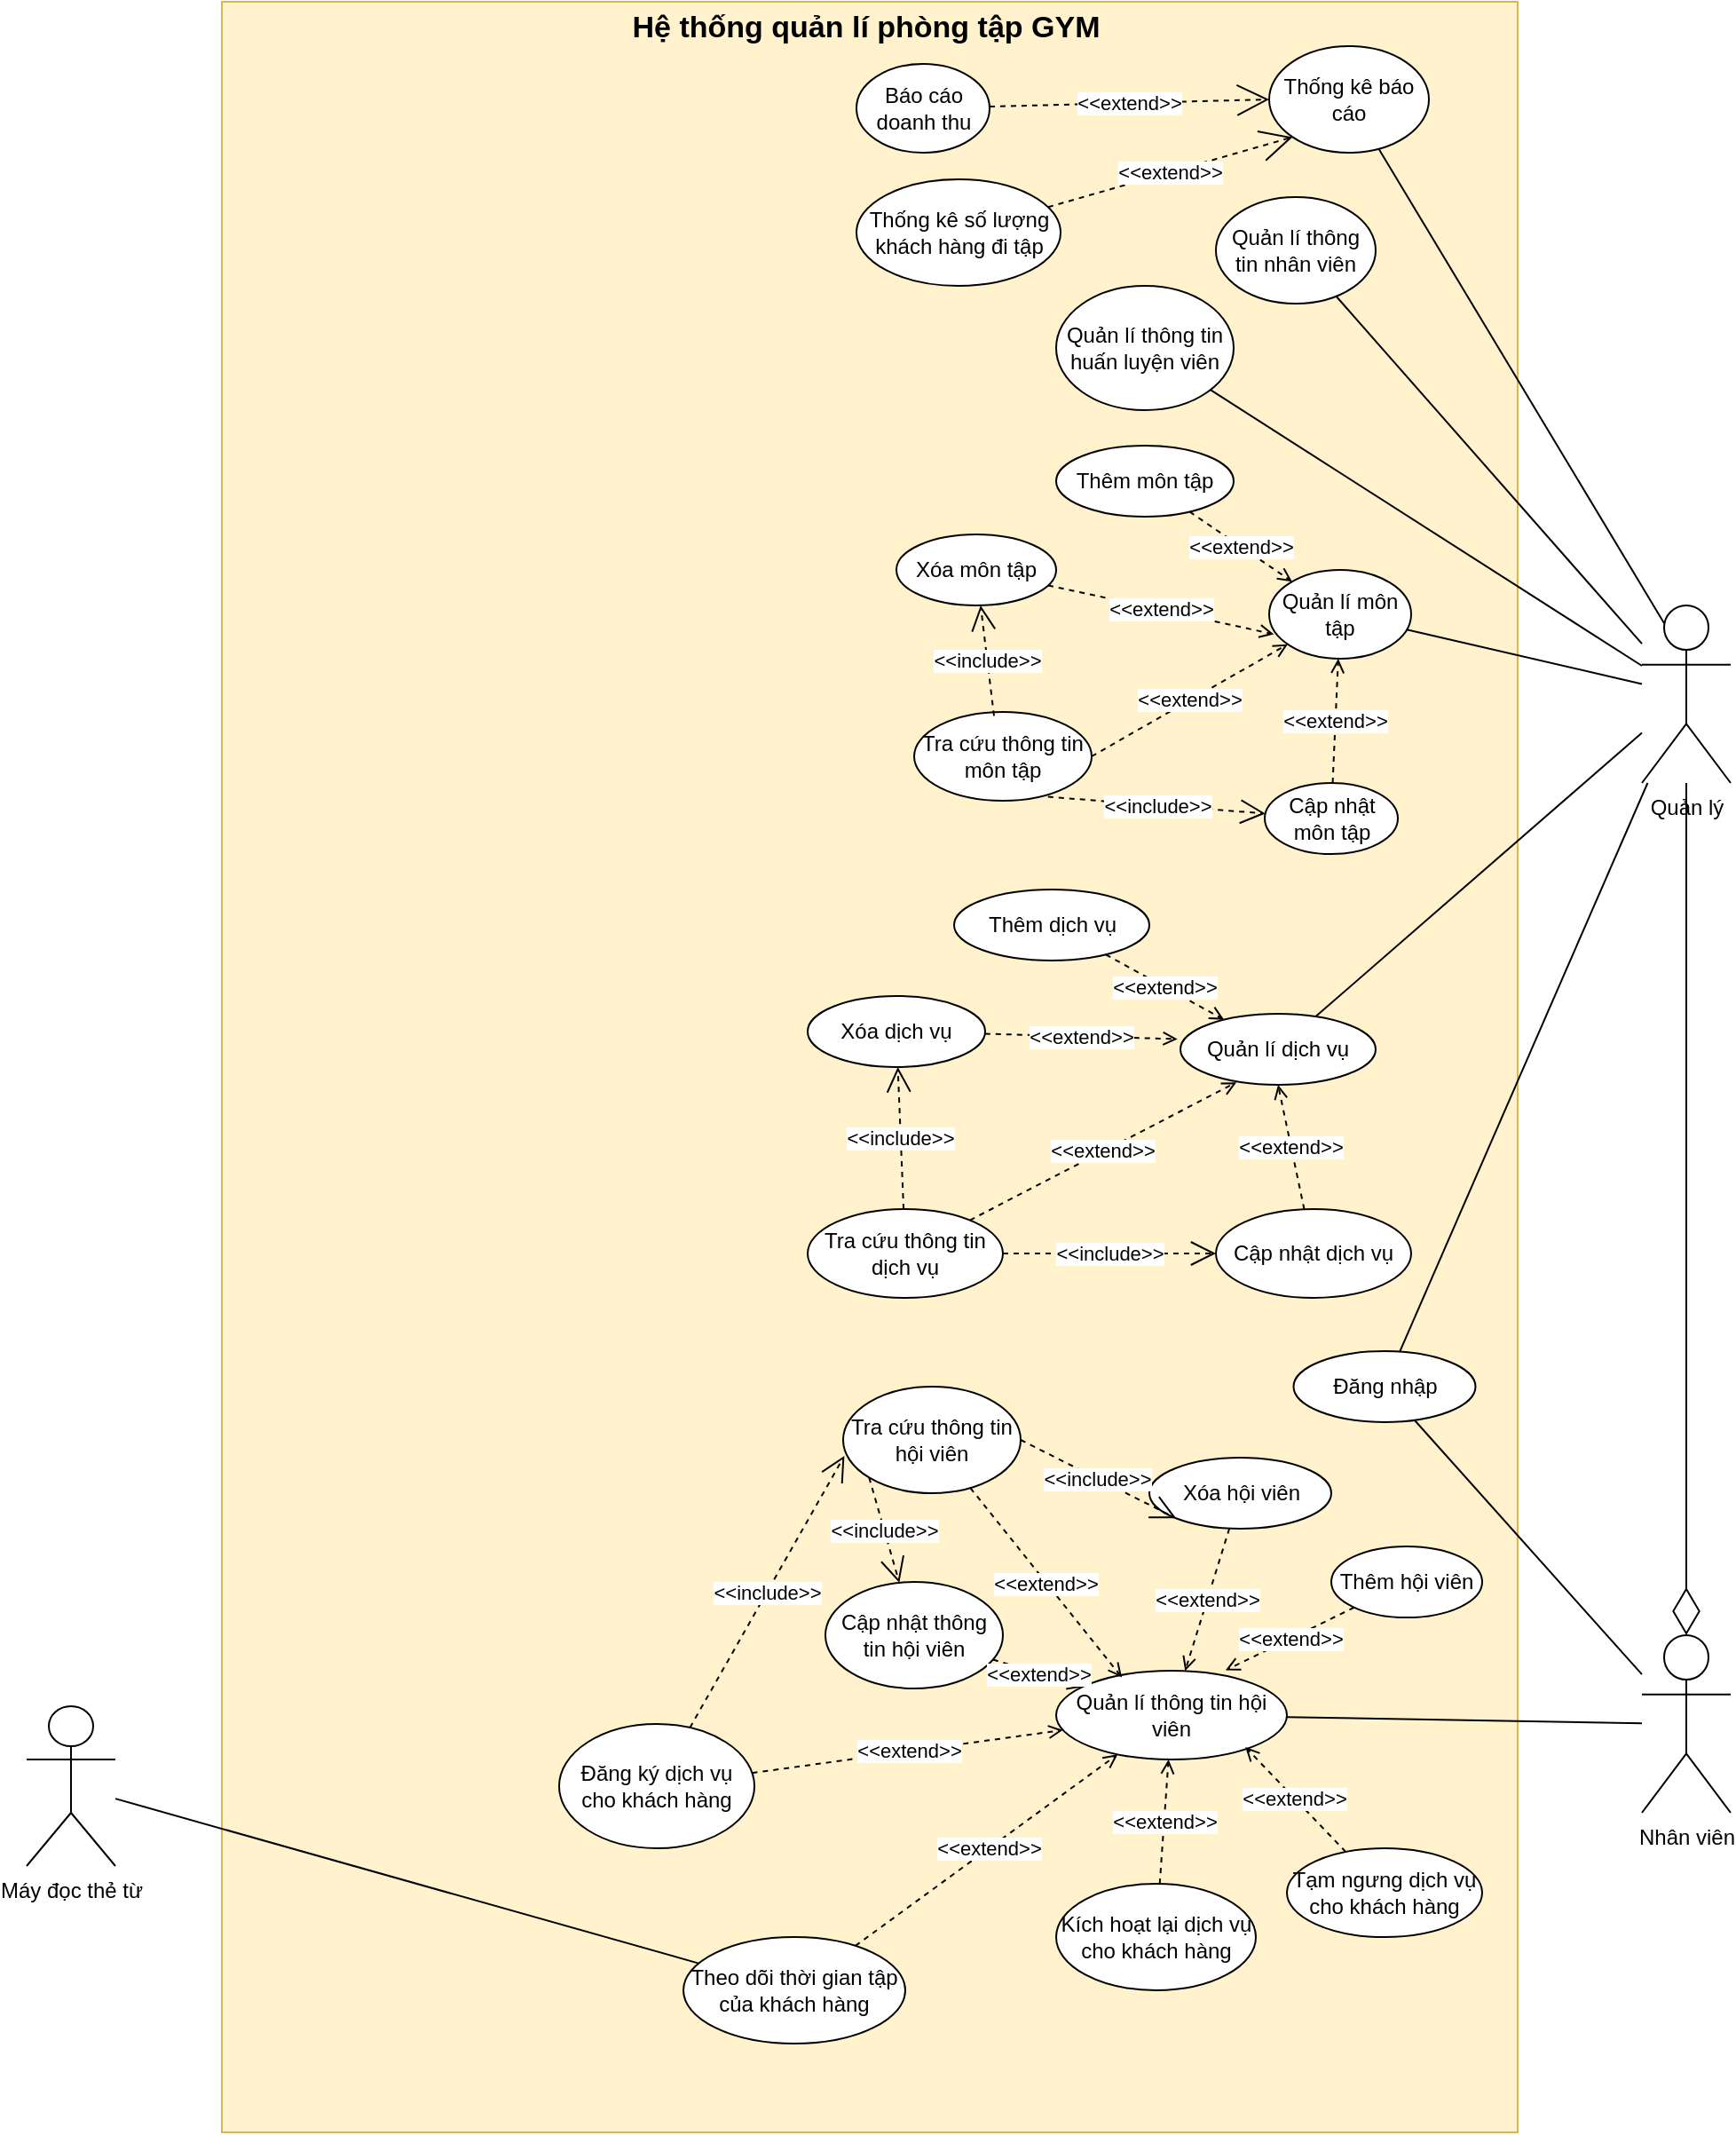 <mxfile version="23.1.5" type="device">
  <diagram name="Page-1" id="LtjTj9eRKkb2JfkpqfZn">
    <mxGraphModel dx="1008" dy="690" grid="1" gridSize="10" guides="1" tooltips="1" connect="1" arrows="1" fold="1" page="1" pageScale="1" pageWidth="850" pageHeight="1100" math="0" shadow="0">
      <root>
        <mxCell id="0" />
        <mxCell id="1" parent="0" />
        <mxCell id="0ZbLYWZXubwOvFgK9dOz-1" value="" style="rounded=0;whiteSpace=wrap;html=1;fillColor=#fff2cc;strokeColor=#d6b656;" parent="1" vertex="1">
          <mxGeometry x="370" y="10" width="730" height="1200" as="geometry" />
        </mxCell>
        <mxCell id="0ZbLYWZXubwOvFgK9dOz-2" value="Máy đọc thẻ từ" style="shape=umlActor;verticalLabelPosition=bottom;verticalAlign=top;html=1;outlineConnect=0;" parent="1" vertex="1">
          <mxGeometry x="260" y="970" width="50" height="90" as="geometry" />
        </mxCell>
        <mxCell id="0ZbLYWZXubwOvFgK9dOz-3" value="Nhân viên" style="shape=umlActor;verticalLabelPosition=bottom;verticalAlign=top;html=1;outlineConnect=0;" parent="1" vertex="1">
          <mxGeometry x="1170" y="930" width="50" height="100" as="geometry" />
        </mxCell>
        <mxCell id="0ZbLYWZXubwOvFgK9dOz-4" value="Quản lý" style="shape=umlActor;verticalLabelPosition=bottom;verticalAlign=top;html=1;outlineConnect=0;" parent="1" vertex="1">
          <mxGeometry x="1170" y="350" width="50" height="100" as="geometry" />
        </mxCell>
        <mxCell id="0ZbLYWZXubwOvFgK9dOz-5" value="" style="endArrow=diamondThin;endFill=0;endSize=24;html=1;rounded=0;" parent="1" source="0ZbLYWZXubwOvFgK9dOz-4" target="0ZbLYWZXubwOvFgK9dOz-3" edge="1">
          <mxGeometry width="160" relative="1" as="geometry">
            <mxPoint x="870" y="460" as="sourcePoint" />
            <mxPoint x="1030" y="460" as="targetPoint" />
          </mxGeometry>
        </mxCell>
        <mxCell id="0ZbLYWZXubwOvFgK9dOz-6" value="Thống kê báo cáo" style="ellipse;whiteSpace=wrap;html=1;" parent="1" vertex="1">
          <mxGeometry x="960" y="35" width="90" height="60" as="geometry" />
        </mxCell>
        <mxCell id="0ZbLYWZXubwOvFgK9dOz-7" value="Thống kê số lượng khách hàng đi tập" style="ellipse;whiteSpace=wrap;html=1;" parent="1" vertex="1">
          <mxGeometry x="727.5" y="110" width="115" height="60" as="geometry" />
        </mxCell>
        <mxCell id="0ZbLYWZXubwOvFgK9dOz-8" value="Báo cáo doanh thu" style="ellipse;whiteSpace=wrap;html=1;" parent="1" vertex="1">
          <mxGeometry x="727.5" y="45" width="75" height="50" as="geometry" />
        </mxCell>
        <mxCell id="0ZbLYWZXubwOvFgK9dOz-9" value="Quản lí thông tin nhân viên" style="ellipse;whiteSpace=wrap;html=1;" parent="1" vertex="1">
          <mxGeometry x="930" y="120" width="90" height="60" as="geometry" />
        </mxCell>
        <mxCell id="0ZbLYWZXubwOvFgK9dOz-10" value="Quản lí thông tin huấn luyện viên" style="ellipse;whiteSpace=wrap;html=1;" parent="1" vertex="1">
          <mxGeometry x="840" y="170" width="100" height="70" as="geometry" />
        </mxCell>
        <mxCell id="0ZbLYWZXubwOvFgK9dOz-11" value="Quản lí môn tập" style="ellipse;whiteSpace=wrap;html=1;" parent="1" vertex="1">
          <mxGeometry x="960" y="330" width="80" height="50" as="geometry" />
        </mxCell>
        <mxCell id="0ZbLYWZXubwOvFgK9dOz-12" value="Quản lí dịch vụ" style="ellipse;whiteSpace=wrap;html=1;" parent="1" vertex="1">
          <mxGeometry x="910" y="580" width="110" height="40" as="geometry" />
        </mxCell>
        <mxCell id="0ZbLYWZXubwOvFgK9dOz-13" value="Thêm môn tập" style="ellipse;whiteSpace=wrap;html=1;" parent="1" vertex="1">
          <mxGeometry x="840" y="260" width="100" height="40" as="geometry" />
        </mxCell>
        <mxCell id="0ZbLYWZXubwOvFgK9dOz-14" value="Xóa môn tập" style="ellipse;whiteSpace=wrap;html=1;" parent="1" vertex="1">
          <mxGeometry x="750" y="310" width="90" height="40" as="geometry" />
        </mxCell>
        <mxCell id="0ZbLYWZXubwOvFgK9dOz-15" value="Cập nhật môn tập" style="ellipse;whiteSpace=wrap;html=1;" parent="1" vertex="1">
          <mxGeometry x="957.5" y="450" width="75" height="40" as="geometry" />
        </mxCell>
        <mxCell id="0ZbLYWZXubwOvFgK9dOz-16" value="Tra cứu thông tin môn tập" style="ellipse;whiteSpace=wrap;html=1;" parent="1" vertex="1">
          <mxGeometry x="760" y="410" width="100" height="50" as="geometry" />
        </mxCell>
        <mxCell id="0ZbLYWZXubwOvFgK9dOz-19" value="Xóa dịch vụ" style="ellipse;whiteSpace=wrap;html=1;" parent="1" vertex="1">
          <mxGeometry x="700" y="570" width="100" height="40" as="geometry" />
        </mxCell>
        <mxCell id="0ZbLYWZXubwOvFgK9dOz-20" value="Thêm dịch vụ" style="ellipse;whiteSpace=wrap;html=1;" parent="1" vertex="1">
          <mxGeometry x="782.5" y="510" width="110" height="40" as="geometry" />
        </mxCell>
        <mxCell id="0ZbLYWZXubwOvFgK9dOz-21" value="Cập nhật dịch vụ" style="ellipse;whiteSpace=wrap;html=1;" parent="1" vertex="1">
          <mxGeometry x="930" y="690" width="110" height="50" as="geometry" />
        </mxCell>
        <mxCell id="0ZbLYWZXubwOvFgK9dOz-22" value="Tra cứu thông tin dịch vụ" style="ellipse;whiteSpace=wrap;html=1;" parent="1" vertex="1">
          <mxGeometry x="700" y="690" width="110" height="50" as="geometry" />
        </mxCell>
        <mxCell id="0ZbLYWZXubwOvFgK9dOz-24" value="Đăng ký dịch vụ cho khách hàng" style="ellipse;whiteSpace=wrap;html=1;" parent="1" vertex="1">
          <mxGeometry x="560" y="980" width="110" height="70" as="geometry" />
        </mxCell>
        <mxCell id="0ZbLYWZXubwOvFgK9dOz-25" value="Quản lí thông tin hội viên" style="ellipse;whiteSpace=wrap;html=1;" parent="1" vertex="1">
          <mxGeometry x="840" y="950" width="130" height="50" as="geometry" />
        </mxCell>
        <mxCell id="0ZbLYWZXubwOvFgK9dOz-26" value="Thêm hội viên" style="ellipse;whiteSpace=wrap;html=1;" parent="1" vertex="1">
          <mxGeometry x="995" y="880" width="85" height="40" as="geometry" />
        </mxCell>
        <mxCell id="0ZbLYWZXubwOvFgK9dOz-27" value="Xóa hội viên" style="ellipse;whiteSpace=wrap;html=1;" parent="1" vertex="1">
          <mxGeometry x="892.5" y="830" width="102.5" height="40" as="geometry" />
        </mxCell>
        <mxCell id="0ZbLYWZXubwOvFgK9dOz-28" value="Cập nhật thông tin hội viên" style="ellipse;whiteSpace=wrap;html=1;" parent="1" vertex="1">
          <mxGeometry x="710" y="900" width="100" height="60" as="geometry" />
        </mxCell>
        <mxCell id="0ZbLYWZXubwOvFgK9dOz-29" value="Tra cứu thông tin hội viên" style="ellipse;whiteSpace=wrap;html=1;" parent="1" vertex="1">
          <mxGeometry x="720" y="790" width="100" height="60" as="geometry" />
        </mxCell>
        <mxCell id="0ZbLYWZXubwOvFgK9dOz-30" value="Tạm ngưng dịch vụ cho khách hàng" style="ellipse;whiteSpace=wrap;html=1;" parent="1" vertex="1">
          <mxGeometry x="970" y="1050" width="110" height="50" as="geometry" />
        </mxCell>
        <mxCell id="0ZbLYWZXubwOvFgK9dOz-31" value="Kích hoạt lại dịch vụ cho khách hàng" style="ellipse;whiteSpace=wrap;html=1;" parent="1" vertex="1">
          <mxGeometry x="840" y="1070" width="112.5" height="60" as="geometry" />
        </mxCell>
        <mxCell id="0ZbLYWZXubwOvFgK9dOz-32" value="Theo dõi thời gian tập của khách hàng" style="ellipse;whiteSpace=wrap;html=1;" parent="1" vertex="1">
          <mxGeometry x="630" y="1100" width="125" height="60" as="geometry" />
        </mxCell>
        <mxCell id="0ZbLYWZXubwOvFgK9dOz-35" value="&lt;b&gt;&lt;font style=&quot;font-size: 17px;&quot;&gt;Hệ thống quản lí phòng tập GYM&lt;/font&gt;&lt;/b&gt;" style="text;html=1;align=center;verticalAlign=middle;whiteSpace=wrap;rounded=0;" parent="1" vertex="1">
          <mxGeometry x="587.5" y="10" width="290" height="30" as="geometry" />
        </mxCell>
        <mxCell id="0ZbLYWZXubwOvFgK9dOz-37" value="" style="endArrow=none;html=1;rounded=0;entryX=0.25;entryY=0.1;entryDx=0;entryDy=0;entryPerimeter=0;" parent="1" source="0ZbLYWZXubwOvFgK9dOz-6" target="0ZbLYWZXubwOvFgK9dOz-4" edge="1">
          <mxGeometry width="50" height="50" relative="1" as="geometry">
            <mxPoint x="860" y="300" as="sourcePoint" />
            <mxPoint x="910" y="250" as="targetPoint" />
          </mxGeometry>
        </mxCell>
        <mxCell id="0ZbLYWZXubwOvFgK9dOz-38" value="" style="endArrow=none;html=1;rounded=0;" parent="1" source="0ZbLYWZXubwOvFgK9dOz-4" target="0ZbLYWZXubwOvFgK9dOz-9" edge="1">
          <mxGeometry width="50" height="50" relative="1" as="geometry">
            <mxPoint x="860" y="300" as="sourcePoint" />
            <mxPoint x="910" y="250" as="targetPoint" />
          </mxGeometry>
        </mxCell>
        <mxCell id="0ZbLYWZXubwOvFgK9dOz-39" value="" style="endArrow=none;html=1;rounded=0;" parent="1" source="0ZbLYWZXubwOvFgK9dOz-4" target="0ZbLYWZXubwOvFgK9dOz-10" edge="1">
          <mxGeometry width="50" height="50" relative="1" as="geometry">
            <mxPoint x="1210" y="401" as="sourcePoint" />
            <mxPoint x="1026" y="261" as="targetPoint" />
          </mxGeometry>
        </mxCell>
        <mxCell id="0ZbLYWZXubwOvFgK9dOz-40" value="" style="endArrow=none;html=1;rounded=0;" parent="1" source="0ZbLYWZXubwOvFgK9dOz-4" target="0ZbLYWZXubwOvFgK9dOz-11" edge="1">
          <mxGeometry width="50" height="50" relative="1" as="geometry">
            <mxPoint x="1220" y="411" as="sourcePoint" />
            <mxPoint x="1040" y="341" as="targetPoint" />
          </mxGeometry>
        </mxCell>
        <mxCell id="0ZbLYWZXubwOvFgK9dOz-41" value="&amp;lt;&amp;lt;extend&amp;gt;&amp;gt;" style="endArrow=open;endSize=16;endFill=0;html=1;rounded=0;entryX=0;entryY=0.5;entryDx=0;entryDy=0;dashed=1;" parent="1" source="0ZbLYWZXubwOvFgK9dOz-8" target="0ZbLYWZXubwOvFgK9dOz-6" edge="1">
          <mxGeometry width="160" relative="1" as="geometry">
            <mxPoint x="810" y="190" as="sourcePoint" />
            <mxPoint x="970" y="190" as="targetPoint" />
          </mxGeometry>
        </mxCell>
        <mxCell id="0ZbLYWZXubwOvFgK9dOz-42" value="&amp;lt;&amp;lt;extend&amp;gt;&amp;gt;" style="endArrow=open;endSize=16;endFill=0;html=1;rounded=0;entryX=0;entryY=1;entryDx=0;entryDy=0;dashed=1;" parent="1" source="0ZbLYWZXubwOvFgK9dOz-7" target="0ZbLYWZXubwOvFgK9dOz-6" edge="1">
          <mxGeometry width="160" relative="1" as="geometry">
            <mxPoint x="810" y="270" as="sourcePoint" />
            <mxPoint x="970" y="270" as="targetPoint" />
          </mxGeometry>
        </mxCell>
        <mxCell id="0ZbLYWZXubwOvFgK9dOz-43" value="&amp;lt;&amp;lt;extend&amp;gt;&amp;gt;" style="endArrow=open;endFill=0;html=1;rounded=0;dashed=1;" parent="1" source="0ZbLYWZXubwOvFgK9dOz-13" target="0ZbLYWZXubwOvFgK9dOz-11" edge="1">
          <mxGeometry width="160" relative="1" as="geometry">
            <mxPoint x="901" y="139" as="sourcePoint" />
            <mxPoint x="963" y="326" as="targetPoint" />
          </mxGeometry>
        </mxCell>
        <mxCell id="0ZbLYWZXubwOvFgK9dOz-44" value="&amp;lt;&amp;lt;extend&amp;gt;&amp;gt;" style="endArrow=open;endFill=0;html=1;rounded=0;entryX=0.033;entryY=0.724;entryDx=0;entryDy=0;entryPerimeter=0;dashed=1;" parent="1" source="0ZbLYWZXubwOvFgK9dOz-14" target="0ZbLYWZXubwOvFgK9dOz-11" edge="1">
          <mxGeometry width="160" relative="1" as="geometry">
            <mxPoint x="912" y="321" as="sourcePoint" />
            <mxPoint x="973" y="336" as="targetPoint" />
          </mxGeometry>
        </mxCell>
        <mxCell id="0ZbLYWZXubwOvFgK9dOz-45" value="&amp;lt;&amp;lt;extend&amp;gt;&amp;gt;" style="endArrow=open;endFill=0;html=1;rounded=0;dashed=1;" parent="1" source="0ZbLYWZXubwOvFgK9dOz-15" target="0ZbLYWZXubwOvFgK9dOz-11" edge="1">
          <mxGeometry width="160" relative="1" as="geometry">
            <mxPoint x="920" y="402" as="sourcePoint" />
            <mxPoint x="973" y="356" as="targetPoint" />
          </mxGeometry>
        </mxCell>
        <mxCell id="0ZbLYWZXubwOvFgK9dOz-46" value="&amp;lt;&amp;lt;extend&amp;gt;&amp;gt;" style="endArrow=open;endFill=0;html=1;rounded=0;dashed=1;exitX=1;exitY=0.5;exitDx=0;exitDy=0;" parent="1" source="0ZbLYWZXubwOvFgK9dOz-16" target="0ZbLYWZXubwOvFgK9dOz-11" edge="1">
          <mxGeometry width="160" relative="1" as="geometry">
            <mxPoint x="938" y="471" as="sourcePoint" />
            <mxPoint x="997" y="369" as="targetPoint" />
          </mxGeometry>
        </mxCell>
        <mxCell id="0ZbLYWZXubwOvFgK9dOz-49" value="&amp;lt;&amp;lt;include&amp;gt;&amp;gt;" style="endArrow=open;endSize=12;dashed=1;html=1;rounded=0;exitX=0.45;exitY=0.044;exitDx=0;exitDy=0;exitPerimeter=0;" parent="1" source="0ZbLYWZXubwOvFgK9dOz-16" target="0ZbLYWZXubwOvFgK9dOz-14" edge="1">
          <mxGeometry width="160" relative="1" as="geometry">
            <mxPoint x="810" y="270" as="sourcePoint" />
            <mxPoint x="970" y="270" as="targetPoint" />
          </mxGeometry>
        </mxCell>
        <mxCell id="0ZbLYWZXubwOvFgK9dOz-50" value="&amp;lt;&amp;lt;include&amp;gt;&amp;gt;" style="endArrow=open;endSize=12;dashed=1;html=1;rounded=0;exitX=0.754;exitY=0.956;exitDx=0;exitDy=0;exitPerimeter=0;" parent="1" source="0ZbLYWZXubwOvFgK9dOz-16" target="0ZbLYWZXubwOvFgK9dOz-15" edge="1">
          <mxGeometry width="160" relative="1" as="geometry">
            <mxPoint x="815" y="412" as="sourcePoint" />
            <mxPoint x="808" y="360" as="targetPoint" />
          </mxGeometry>
        </mxCell>
        <mxCell id="0ZbLYWZXubwOvFgK9dOz-51" value="" style="endArrow=none;html=1;rounded=0;" parent="1" source="0ZbLYWZXubwOvFgK9dOz-4" target="0ZbLYWZXubwOvFgK9dOz-12" edge="1">
          <mxGeometry width="50" height="50" relative="1" as="geometry">
            <mxPoint x="1240" y="420" as="sourcePoint" />
            <mxPoint x="1045" y="357" as="targetPoint" />
          </mxGeometry>
        </mxCell>
        <mxCell id="0ZbLYWZXubwOvFgK9dOz-52" value="&amp;lt;&amp;lt;extend&amp;gt;&amp;gt;" style="endArrow=open;endFill=0;html=1;rounded=0;dashed=1;" parent="1" source="0ZbLYWZXubwOvFgK9dOz-20" target="0ZbLYWZXubwOvFgK9dOz-12" edge="1">
          <mxGeometry width="160" relative="1" as="geometry">
            <mxPoint x="1006" y="460" as="sourcePoint" />
            <mxPoint x="1009" y="370" as="targetPoint" />
          </mxGeometry>
        </mxCell>
        <mxCell id="0ZbLYWZXubwOvFgK9dOz-53" value="&amp;lt;&amp;lt;extend&amp;gt;&amp;gt;" style="endArrow=open;endFill=0;html=1;rounded=0;dashed=1;entryX=-0.015;entryY=0.355;entryDx=0;entryDy=0;entryPerimeter=0;" parent="1" source="0ZbLYWZXubwOvFgK9dOz-19" target="0ZbLYWZXubwOvFgK9dOz-12" edge="1">
          <mxGeometry width="160" relative="1" as="geometry">
            <mxPoint x="937" y="568" as="sourcePoint" />
            <mxPoint x="988" y="612" as="targetPoint" />
          </mxGeometry>
        </mxCell>
        <mxCell id="0ZbLYWZXubwOvFgK9dOz-54" value="&amp;lt;&amp;lt;extend&amp;gt;&amp;gt;" style="endArrow=open;endFill=0;html=1;rounded=0;dashed=1;entryX=0.287;entryY=0.965;entryDx=0;entryDy=0;entryPerimeter=0;" parent="1" source="0ZbLYWZXubwOvFgK9dOz-22" target="0ZbLYWZXubwOvFgK9dOz-12" edge="1">
          <mxGeometry width="160" relative="1" as="geometry">
            <mxPoint x="866" y="608" as="sourcePoint" />
            <mxPoint x="953" y="624" as="targetPoint" />
          </mxGeometry>
        </mxCell>
        <mxCell id="0ZbLYWZXubwOvFgK9dOz-55" value="&amp;lt;&amp;lt;extend&amp;gt;&amp;gt;" style="endArrow=open;endFill=0;html=1;rounded=0;dashed=1;entryX=0.5;entryY=1;entryDx=0;entryDy=0;" parent="1" source="0ZbLYWZXubwOvFgK9dOz-21" target="0ZbLYWZXubwOvFgK9dOz-12" edge="1">
          <mxGeometry width="160" relative="1" as="geometry">
            <mxPoint x="883" y="676" as="sourcePoint" />
            <mxPoint x="963" y="634" as="targetPoint" />
          </mxGeometry>
        </mxCell>
        <mxCell id="0ZbLYWZXubwOvFgK9dOz-56" value="&amp;lt;&amp;lt;include&amp;gt;&amp;gt;" style="endArrow=open;endSize=12;dashed=1;html=1;rounded=0;" parent="1" source="0ZbLYWZXubwOvFgK9dOz-22" target="0ZbLYWZXubwOvFgK9dOz-19" edge="1">
          <mxGeometry width="160" relative="1" as="geometry">
            <mxPoint x="810" y="590" as="sourcePoint" />
            <mxPoint x="970" y="590" as="targetPoint" />
          </mxGeometry>
        </mxCell>
        <mxCell id="0ZbLYWZXubwOvFgK9dOz-57" value="&amp;lt;&amp;lt;include&amp;gt;&amp;gt;" style="endArrow=open;endSize=12;dashed=1;html=1;rounded=0;" parent="1" source="0ZbLYWZXubwOvFgK9dOz-22" target="0ZbLYWZXubwOvFgK9dOz-21" edge="1">
          <mxGeometry width="160" relative="1" as="geometry">
            <mxPoint x="840" y="670" as="sourcePoint" />
            <mxPoint x="826" y="620" as="targetPoint" />
          </mxGeometry>
        </mxCell>
        <mxCell id="0ZbLYWZXubwOvFgK9dOz-58" value="" style="endArrow=none;html=1;rounded=0;" parent="1" source="0ZbLYWZXubwOvFgK9dOz-25" target="0ZbLYWZXubwOvFgK9dOz-3" edge="1">
          <mxGeometry width="50" height="50" relative="1" as="geometry">
            <mxPoint x="860" y="860" as="sourcePoint" />
            <mxPoint x="910" y="810" as="targetPoint" />
          </mxGeometry>
        </mxCell>
        <mxCell id="0ZbLYWZXubwOvFgK9dOz-60" value="&amp;lt;&amp;lt;extend&amp;gt;&amp;gt;" style="endArrow=open;endFill=0;html=1;rounded=0;dashed=1;" parent="1" source="0ZbLYWZXubwOvFgK9dOz-27" target="0ZbLYWZXubwOvFgK9dOz-25" edge="1">
          <mxGeometry width="160" relative="1" as="geometry">
            <mxPoint x="880" y="685" as="sourcePoint" />
            <mxPoint x="963" y="634" as="targetPoint" />
          </mxGeometry>
        </mxCell>
        <mxCell id="0ZbLYWZXubwOvFgK9dOz-61" value="&amp;lt;&amp;lt;extend&amp;gt;&amp;gt;" style="endArrow=open;endFill=0;html=1;rounded=0;dashed=1;entryX=0.734;entryY=-0.004;entryDx=0;entryDy=0;entryPerimeter=0;" parent="1" source="0ZbLYWZXubwOvFgK9dOz-26" target="0ZbLYWZXubwOvFgK9dOz-25" edge="1">
          <mxGeometry width="160" relative="1" as="geometry">
            <mxPoint x="886" y="920" as="sourcePoint" />
            <mxPoint x="906" y="970" as="targetPoint" />
          </mxGeometry>
        </mxCell>
        <mxCell id="0ZbLYWZXubwOvFgK9dOz-62" value="&amp;lt;&amp;lt;extend&amp;gt;&amp;gt;" style="endArrow=open;endFill=0;html=1;rounded=0;dashed=1;entryX=0.285;entryY=0.076;entryDx=0;entryDy=0;entryPerimeter=0;" parent="1" source="0ZbLYWZXubwOvFgK9dOz-29" target="0ZbLYWZXubwOvFgK9dOz-25" edge="1">
          <mxGeometry width="160" relative="1" as="geometry">
            <mxPoint x="886" y="920" as="sourcePoint" />
            <mxPoint x="906" y="970" as="targetPoint" />
          </mxGeometry>
        </mxCell>
        <mxCell id="0ZbLYWZXubwOvFgK9dOz-63" value="&amp;lt;&amp;lt;extend&amp;gt;&amp;gt;" style="endArrow=open;endFill=0;html=1;rounded=0;dashed=1;" parent="1" source="0ZbLYWZXubwOvFgK9dOz-28" target="0ZbLYWZXubwOvFgK9dOz-25" edge="1">
          <mxGeometry x="0.008" width="160" relative="1" as="geometry">
            <mxPoint x="773" y="943" as="sourcePoint" />
            <mxPoint x="840" y="990" as="targetPoint" />
            <mxPoint as="offset" />
          </mxGeometry>
        </mxCell>
        <mxCell id="0ZbLYWZXubwOvFgK9dOz-64" value="&amp;lt;&amp;lt;include&amp;gt;&amp;gt;" style="endArrow=open;endSize=12;dashed=1;html=1;rounded=0;exitX=0;exitY=1;exitDx=0;exitDy=0;" parent="1" source="0ZbLYWZXubwOvFgK9dOz-29" target="0ZbLYWZXubwOvFgK9dOz-28" edge="1">
          <mxGeometry x="-0.009" width="160" relative="1" as="geometry">
            <mxPoint x="810" y="910" as="sourcePoint" />
            <mxPoint x="970" y="910" as="targetPoint" />
            <mxPoint as="offset" />
          </mxGeometry>
        </mxCell>
        <mxCell id="0ZbLYWZXubwOvFgK9dOz-65" value="&amp;lt;&amp;lt;include&amp;gt;&amp;gt;" style="endArrow=open;endSize=12;dashed=1;html=1;rounded=0;exitX=1;exitY=0.5;exitDx=0;exitDy=0;entryX=0;entryY=1;entryDx=0;entryDy=0;" parent="1" source="0ZbLYWZXubwOvFgK9dOz-29" target="0ZbLYWZXubwOvFgK9dOz-27" edge="1">
          <mxGeometry x="-0.009" width="160" relative="1" as="geometry">
            <mxPoint x="775" y="911" as="sourcePoint" />
            <mxPoint x="741" y="953" as="targetPoint" />
            <mxPoint as="offset" />
          </mxGeometry>
        </mxCell>
        <mxCell id="0ZbLYWZXubwOvFgK9dOz-66" value="&amp;lt;&amp;lt;extend&amp;gt;&amp;gt;" style="endArrow=open;endFill=0;html=1;rounded=0;dashed=1;entryX=0.82;entryY=0.86;entryDx=0;entryDy=0;entryPerimeter=0;" parent="1" source="0ZbLYWZXubwOvFgK9dOz-30" target="0ZbLYWZXubwOvFgK9dOz-25" edge="1">
          <mxGeometry x="0.014" width="160" relative="1" as="geometry">
            <mxPoint x="768" y="987" as="sourcePoint" />
            <mxPoint x="850" y="1000" as="targetPoint" />
            <mxPoint as="offset" />
          </mxGeometry>
        </mxCell>
        <mxCell id="0ZbLYWZXubwOvFgK9dOz-67" value="&amp;lt;&amp;lt;extend&amp;gt;&amp;gt;" style="endArrow=open;endFill=0;html=1;rounded=0;dashed=1;" parent="1" source="0ZbLYWZXubwOvFgK9dOz-31" target="0ZbLYWZXubwOvFgK9dOz-25" edge="1">
          <mxGeometry x="0.014" width="160" relative="1" as="geometry">
            <mxPoint x="1007" y="1081" as="sourcePoint" />
            <mxPoint x="957" y="1013" as="targetPoint" />
            <mxPoint as="offset" />
          </mxGeometry>
        </mxCell>
        <mxCell id="0ZbLYWZXubwOvFgK9dOz-68" value="&amp;lt;&amp;lt;extend&amp;gt;&amp;gt;" style="endArrow=open;endFill=0;html=1;rounded=0;dashed=1;" parent="1" source="0ZbLYWZXubwOvFgK9dOz-32" target="0ZbLYWZXubwOvFgK9dOz-25" edge="1">
          <mxGeometry x="0.014" width="160" relative="1" as="geometry">
            <mxPoint x="924" y="1090" as="sourcePoint" />
            <mxPoint x="850" y="1000" as="targetPoint" />
            <mxPoint as="offset" />
          </mxGeometry>
        </mxCell>
        <mxCell id="0ZbLYWZXubwOvFgK9dOz-69" value="&amp;lt;&amp;lt;extend&amp;gt;&amp;gt;" style="endArrow=open;endFill=0;html=1;rounded=0;dashed=1;" parent="1" source="0ZbLYWZXubwOvFgK9dOz-24" target="0ZbLYWZXubwOvFgK9dOz-25" edge="1">
          <mxGeometry x="0.008" width="160" relative="1" as="geometry">
            <mxPoint x="768" y="987" as="sourcePoint" />
            <mxPoint x="850" y="1000" as="targetPoint" />
            <mxPoint as="offset" />
          </mxGeometry>
        </mxCell>
        <mxCell id="0ZbLYWZXubwOvFgK9dOz-70" value="" style="endArrow=none;html=1;rounded=0;" parent="1" source="0ZbLYWZXubwOvFgK9dOz-2" target="0ZbLYWZXubwOvFgK9dOz-32" edge="1">
          <mxGeometry width="50" height="50" relative="1" as="geometry">
            <mxPoint x="600" y="940" as="sourcePoint" />
            <mxPoint x="650" y="890" as="targetPoint" />
          </mxGeometry>
        </mxCell>
        <mxCell id="eO2MeErz_MEfpHY6lwUO-1" value="Đăng nhập" style="ellipse;whiteSpace=wrap;html=1;" parent="1" vertex="1">
          <mxGeometry x="973.75" y="770" width="102.5" height="40" as="geometry" />
        </mxCell>
        <mxCell id="eO2MeErz_MEfpHY6lwUO-2" value="" style="endArrow=none;html=1;rounded=0;" parent="1" source="eO2MeErz_MEfpHY6lwUO-1" target="0ZbLYWZXubwOvFgK9dOz-4" edge="1">
          <mxGeometry width="50" height="50" relative="1" as="geometry">
            <mxPoint x="880" y="770" as="sourcePoint" />
            <mxPoint x="930" y="720" as="targetPoint" />
          </mxGeometry>
        </mxCell>
        <mxCell id="eO2MeErz_MEfpHY6lwUO-3" value="" style="endArrow=none;html=1;rounded=0;" parent="1" source="eO2MeErz_MEfpHY6lwUO-1" target="0ZbLYWZXubwOvFgK9dOz-3" edge="1">
          <mxGeometry width="50" height="50" relative="1" as="geometry">
            <mxPoint x="880" y="770" as="sourcePoint" />
            <mxPoint x="930" y="720" as="targetPoint" />
          </mxGeometry>
        </mxCell>
        <mxCell id="eO2MeErz_MEfpHY6lwUO-4" value="&amp;lt;&amp;lt;include&amp;gt;&amp;gt;" style="endArrow=open;endSize=12;dashed=1;html=1;rounded=0;entryX=0.007;entryY=0.65;entryDx=0;entryDy=0;entryPerimeter=0;" parent="1" source="0ZbLYWZXubwOvFgK9dOz-24" target="0ZbLYWZXubwOvFgK9dOz-29" edge="1">
          <mxGeometry x="-0.009" width="160" relative="1" as="geometry">
            <mxPoint x="745" y="851" as="sourcePoint" />
            <mxPoint x="745" y="910" as="targetPoint" />
            <mxPoint as="offset" />
          </mxGeometry>
        </mxCell>
      </root>
    </mxGraphModel>
  </diagram>
</mxfile>
